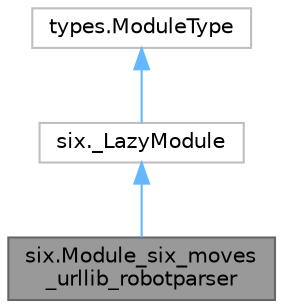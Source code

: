 digraph "six.Module_six_moves_urllib_robotparser"
{
 // LATEX_PDF_SIZE
  bgcolor="transparent";
  edge [fontname=Helvetica,fontsize=10,labelfontname=Helvetica,labelfontsize=10];
  node [fontname=Helvetica,fontsize=10,shape=box,height=0.2,width=0.4];
  Node1 [id="Node000001",label="six.Module_six_moves\l_urllib_robotparser",height=0.2,width=0.4,color="gray40", fillcolor="grey60", style="filled", fontcolor="black",tooltip=" "];
  Node2 -> Node1 [id="edge1_Node000001_Node000002",dir="back",color="steelblue1",style="solid",tooltip=" "];
  Node2 [id="Node000002",label="six._LazyModule",height=0.2,width=0.4,color="grey75", fillcolor="white", style="filled",URL="$de/da7/classsix_1_1__LazyModule.html",tooltip=" "];
  Node3 -> Node2 [id="edge2_Node000002_Node000003",dir="back",color="steelblue1",style="solid",tooltip=" "];
  Node3 [id="Node000003",label="types.ModuleType",height=0.2,width=0.4,color="grey75", fillcolor="white", style="filled",tooltip=" "];
}
